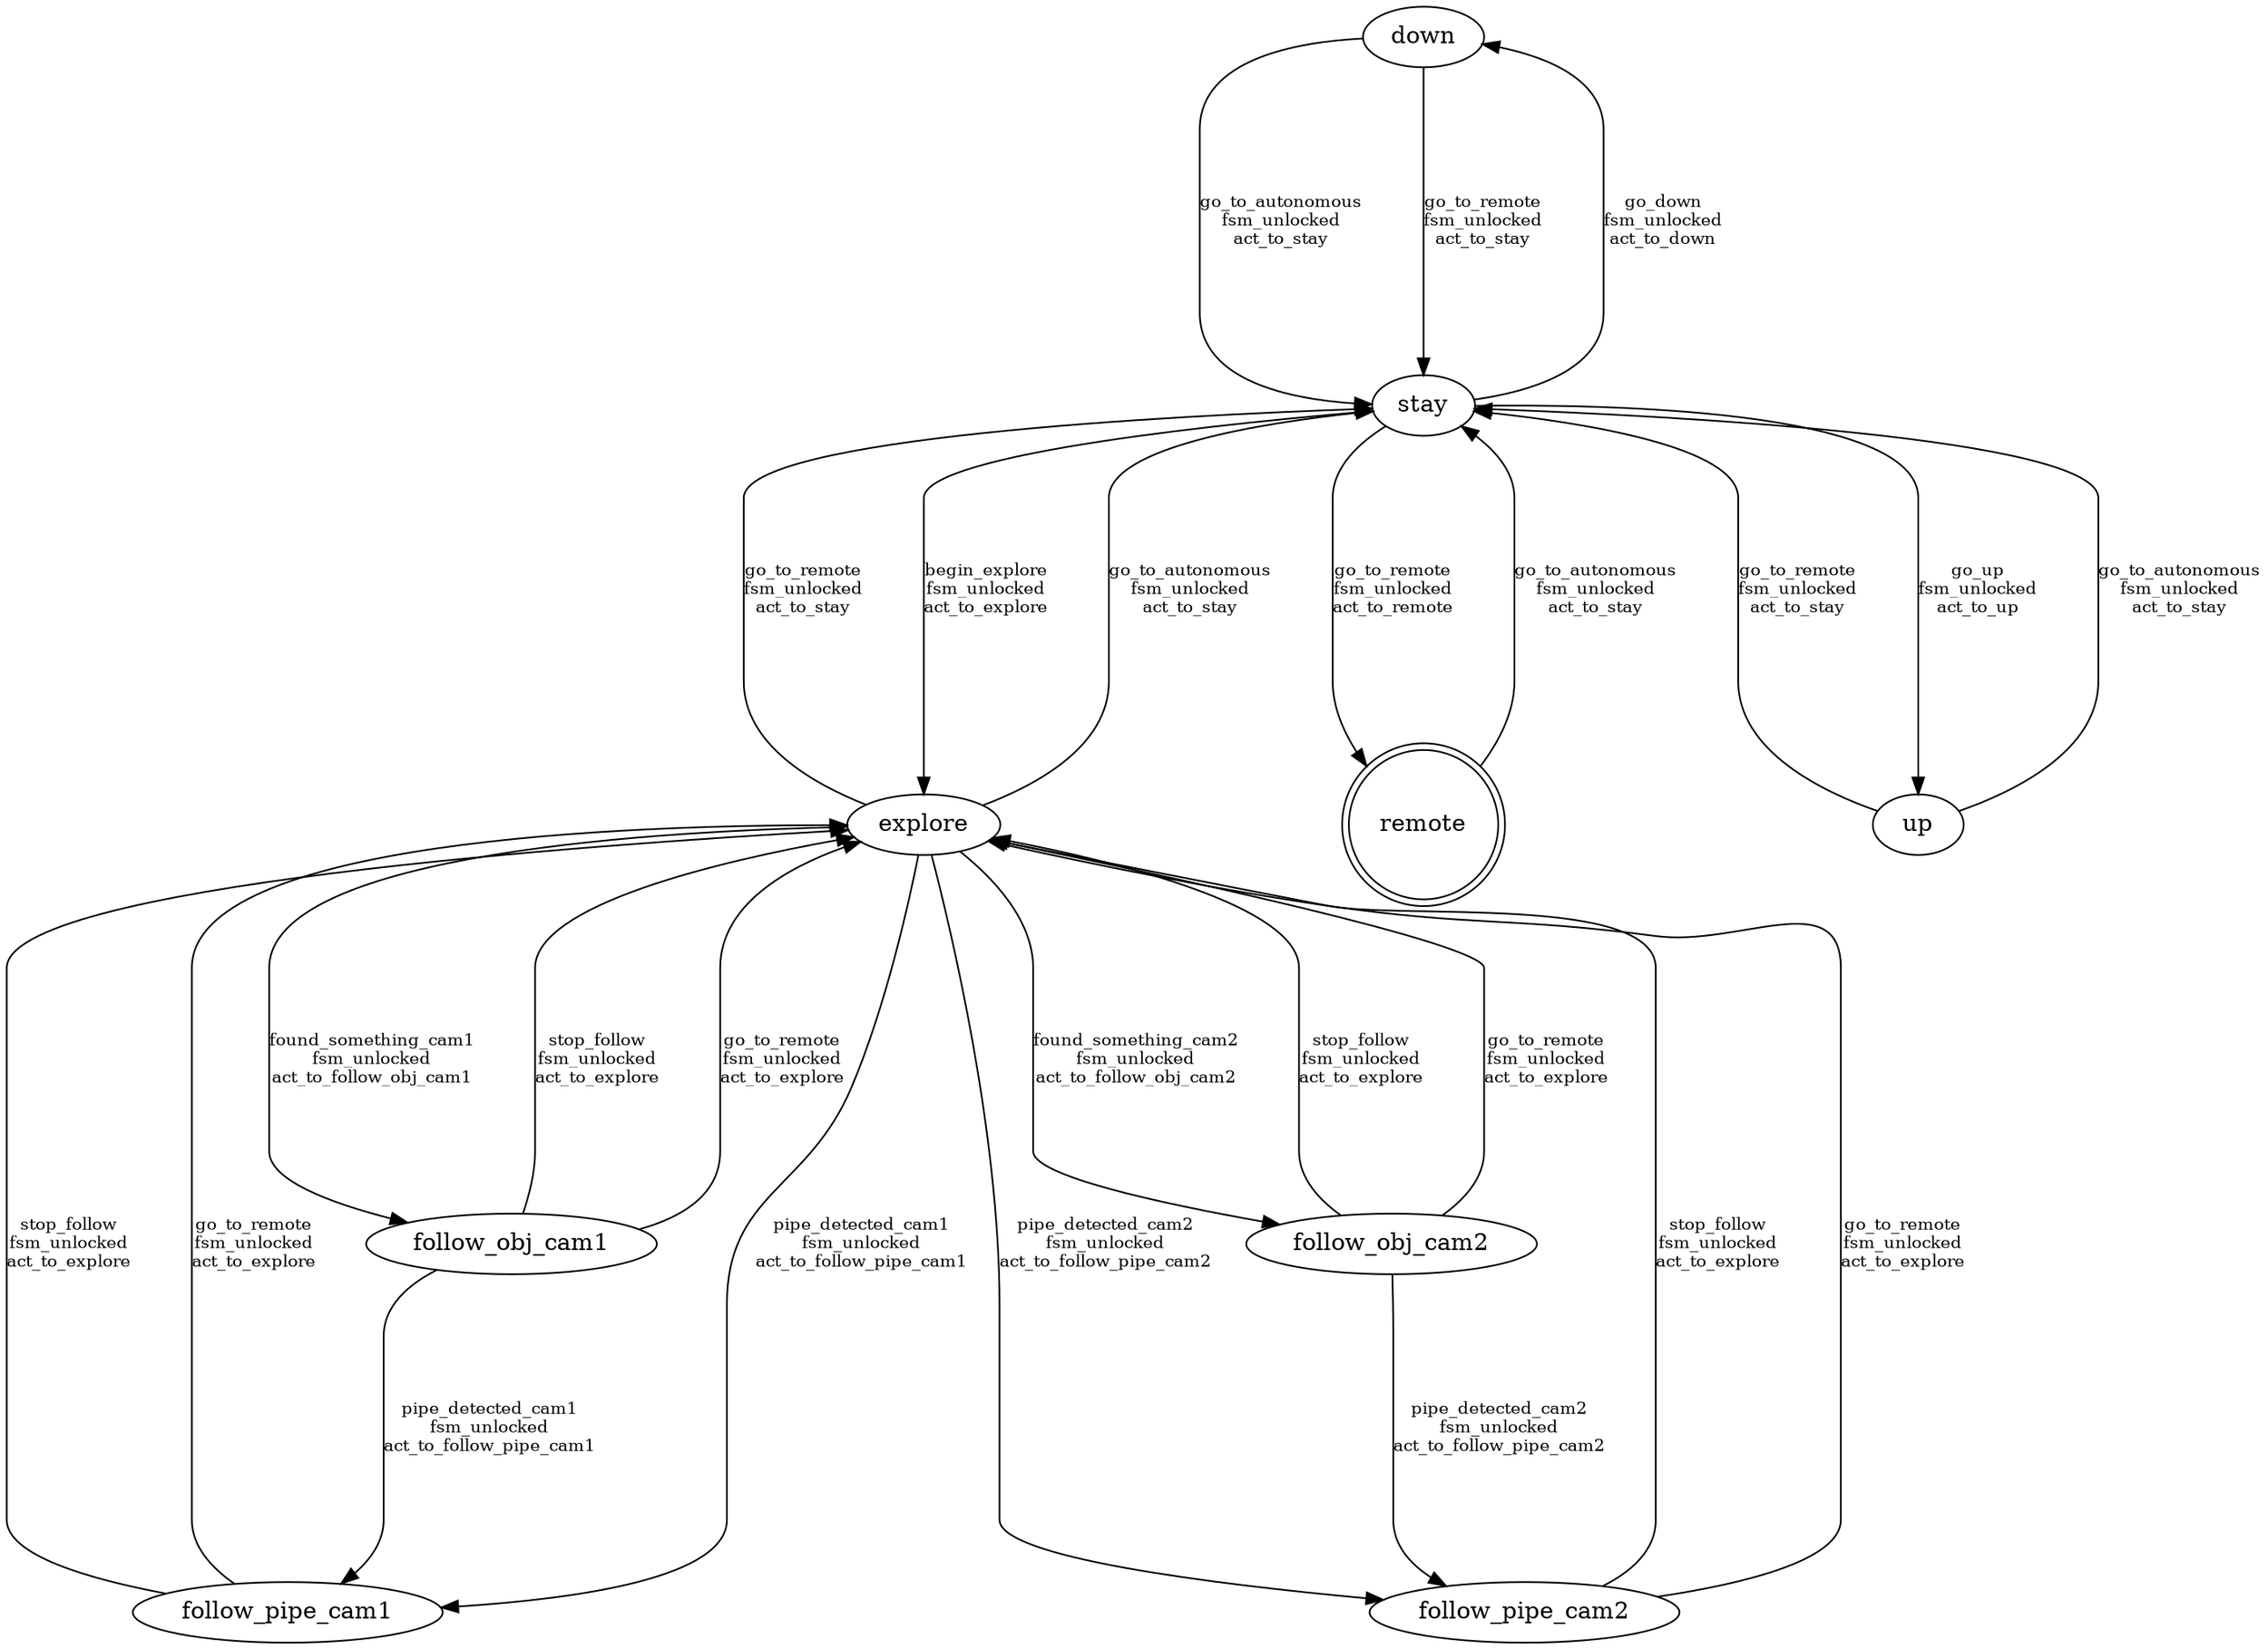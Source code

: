 digraph links {
	edge [fontsize = 10];
	down;
	explore;
	follow_obj_cam1;
	follow_obj_cam2;
	follow_pipe_cam1;
	follow_pipe_cam2;
	remote;
	stay;
	up;
	remote[shape=doublecircle];
	down->stay [label = "go_to_autonomous\nfsm_unlocked\nact_to_stay"] [minlen=4]
	down->stay [label = "go_to_remote\nfsm_unlocked\nact_to_stay"] [minlen=4]
	explore->stay [label = "go_to_autonomous\nfsm_unlocked\nact_to_stay"] [minlen=4]
	explore->follow_obj_cam1 [label = "found_something_cam1\nfsm_unlocked\nact_to_follow_obj_cam1"] [minlen=4]
	explore->follow_obj_cam2 [label = "found_something_cam2\nfsm_unlocked\nact_to_follow_obj_cam2"] [minlen=4]
	explore->follow_pipe_cam1 [label = "pipe_detected_cam1\nfsm_unlocked\nact_to_follow_pipe_cam1"] [minlen=4]
	explore->follow_pipe_cam2 [label = "pipe_detected_cam2\nfsm_unlocked\nact_to_follow_pipe_cam2"] [minlen=4]
	explore->stay [label = "go_to_remote\nfsm_unlocked\nact_to_stay"] [minlen=4]
	follow_obj_cam1->follow_pipe_cam1 [label = "pipe_detected_cam1\nfsm_unlocked\nact_to_follow_pipe_cam1"] [minlen=4]
	follow_obj_cam1->explore [label = "stop_follow\nfsm_unlocked\nact_to_explore"] [minlen=4]
	follow_obj_cam1->explore [label = "go_to_remote\nfsm_unlocked\nact_to_explore"] [minlen=4]
	follow_obj_cam2->follow_pipe_cam2 [label = "pipe_detected_cam2\nfsm_unlocked\nact_to_follow_pipe_cam2"] [minlen=4]
	follow_obj_cam2->explore [label = "stop_follow\nfsm_unlocked\nact_to_explore"] [minlen=4]
	follow_obj_cam2->explore [label = "go_to_remote\nfsm_unlocked\nact_to_explore"] [minlen=4]
	follow_pipe_cam1->explore [label = "stop_follow\nfsm_unlocked\nact_to_explore"] [minlen=4]
	follow_pipe_cam1->explore [label = "go_to_remote\nfsm_unlocked\nact_to_explore"] [minlen=4]
	follow_pipe_cam2->explore [label = "stop_follow\nfsm_unlocked\nact_to_explore"] [minlen=4]
	follow_pipe_cam2->explore [label = "go_to_remote\nfsm_unlocked\nact_to_explore"] [minlen=4]
	remote->stay [label = "go_to_autonomous\nfsm_unlocked\nact_to_stay"] [minlen=4]
	stay->down [label = "go_down\nfsm_unlocked\nact_to_down"] [minlen=4]
	stay->up [label = "go_up\nfsm_unlocked\nact_to_up"] [minlen=4]
	stay->explore [label = "begin_explore\nfsm_unlocked\nact_to_explore"] [minlen=4]
	stay->remote [label = "go_to_remote\nfsm_unlocked\nact_to_remote"] [minlen=4]
	up->stay [label = "go_to_autonomous\nfsm_unlocked\nact_to_stay"] [minlen=4]
	up->stay [label = "go_to_remote\nfsm_unlocked\nact_to_stay"] [minlen=4]
}
